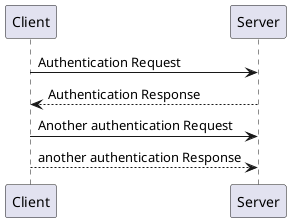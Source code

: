 @startuml
Client -> Server: Authentication Request
Server --> Client: Authentication Response
  

Client -> Server: Another authentication Request
Server <-- Client: another authentication Response
@enduml


@startum1
participant Participant as Foo
actor       Actor       as Foo1
boundary    Boundary    as Foo2
control     Control     as Foo3
entity      Entity      as Foo4
database    Database    as Foo5
collections Collections as Foo6
queue       Queue       as Foo7
Foo -> Foo1 : To actor
Foo -> Foo2 : To boundary
Foo -> Foo3 : To control
Foo -> Foo4 : To entity
Foo -> Foo5 : To database
Foo -> Foo6 : To collections
Foo -> Foo7 : To queue
@enduml



@startum1
actor Bob #Red

participant Alice
participant "У меня очень\подлинное имя" as L #99FF99

Alice->Bob: Authentication Request
Bob->Alice: Authentication Response
Bob->L: Log transaction
@endum1

@startum1
participant Last order 30
participant Middle order 20
participant First order 10
@endum1


@startum1
Alice -> Alice: Это сигнал к самому себе.\nТакже это является демонстрацией\многострочного \nтекста.
@endum1


@starum1
skinparam sequenceMessageAlign right
Bob->Alice : Request
Alice->Bob : Response
@endum1


@startum1
skinparam responseMessageBelowArrow true
Bob->Alice : дай пять евро
Alice->Bob : нет, не дам
@endum1


@startum1
Bob ->x Alice
Bob -> Alice
Bob ->> Alice
Bob -\ Alice
Bob \\- Alice
Bob //-- Alice

Bob <-> Alice
Bob <->o Alice
@enduml



@startum1
Bob - [#red]> Alice : hello
Alice - [#0000FF]->Bob : ok
@endum1



@startum1
autonumber 1.1.1
Alice -> Bob: Authentication request
Bob --> Alice: Response

autonumber inc A
Alice -> Bob: Another authentication request
Bob --> Alice: Response

autonumber inc B 
Alice -> Bob: Another authentication request
Bob --> Alice: Response

autonumber inc A 
Alice -> Bob: Another authentication request
autonumber inc B 
Bob --> Alice: Reponse
@endum1




@startum1

Alice -> Bob : message 1
Alice -> Bob : message 2

newpage A title for the\nlast page

Alice -> Bob : message 5
Alice -> Bob : message 6
@endum1

@startum1
Alice -> Bob: Authentication Request

alt successful case 

    Bob -> Alice: Authentication Accepted

else some kind of failure

    Bob -> Alice: Authentication Failure
    group My own label
    Alice -> log : Log attack start
        loop 1000 times 
            Alice -> Bob: DNS Attack
        end
    Alice -> log: Log attack end
    end

else Another type of failure 

    Bob -> Alice: Please repeat

end
@endum1

@startum1
Alice->Bob : привет
note left: это первая заметка

Bob->Bob : я размышляю над этим
note left
заметки 
могут занимать
несколько строчек
end note
@endum1

@startum1
participant Alice
participant Bob
note left of Alice #Aqua
Будет отображено 
слева от Алисы
end note

note right of Alice: Будет отображено справа от Алисы

note over Alice: Будет отображено над Алисой.

note over Alice, Bob #FFAAAA: Будет отображено\n над Алисой и Бобом.

note over Bob, Alice 
А это еще
один пример
длинной заметки.
end note
@endum1

@startum1

== Initialization == 

Alice -> Bob: Authentication Request
Bob --> Alice: Authentication Response

== Repetition == 

Alice -> Bob: Another authentication Request
Alice <-- Bob: another authentication Response

@endum1

@startum1
Bob -> Alice : привет
activate Alice
Alice -> Alice : какое-то действие
return пока
@endum1

@startum1

title __Simple__ communication example\non several LifelineStrategy

Alice -> Bob: Authentication Request
Bob -> Alice: Authentication Response

@endum1

@startum1

box "Internal Service" #LightBlue
participant Bob
participant Alice
end box
participant Other

Bob -> Alice : hello
Alice -> Other : hello

@endum1

@startum1
Alice -> Bob: zapros avtorizatcii
alt#Gold #LightBlue Успешный кейс
    Bob -> Alice: Запрос удовлетворен
else #Pink Ошибка
    Bob -> Alice: Запрос отклонен
end
@endum1
